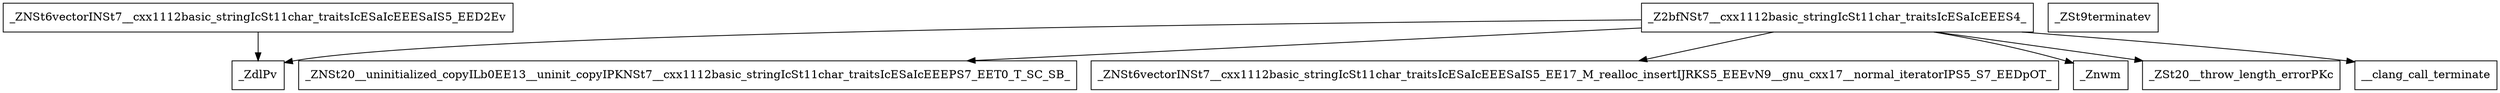digraph CallGraph {
    // Nodes
    node [shape=box];
    _Z2bfNSt7__cxx1112basic_stringIcSt11char_traitsIcESaIcEEES4_ [label="_Z2bfNSt7__cxx1112basic_stringIcSt11char_traitsIcESaIcEEES4_"];
    _ZNSt20__uninitialized_copyILb0EE13__uninit_copyIPKNSt7__cxx1112basic_stringIcSt11char_traitsIcESaIcEEEPS7_EET0_T_SC_SB_ [label="_ZNSt20__uninitialized_copyILb0EE13__uninit_copyIPKNSt7__cxx1112basic_stringIcSt11char_traitsIcESaIcEEEPS7_EET0_T_SC_SB_"];
    _ZNSt6vectorINSt7__cxx1112basic_stringIcSt11char_traitsIcESaIcEEESaIS5_EE17_M_realloc_insertIJRKS5_EEEvN9__gnu_cxx17__normal_iteratorIPS5_S7_EEDpOT_ [label="_ZNSt6vectorINSt7__cxx1112basic_stringIcSt11char_traitsIcESaIcEEESaIS5_EE17_M_realloc_insertIJRKS5_EEEvN9__gnu_cxx17__normal_iteratorIPS5_S7_EEDpOT_"];
    _ZdlPv [label="_ZdlPv"];
    _Znwm [label="_Znwm"];
    _ZSt20__throw_length_errorPKc [label="_ZSt20__throw_length_errorPKc"];
    __clang_call_terminate [label="__clang_call_terminate"];
    _ZNSt6vectorINSt7__cxx1112basic_stringIcSt11char_traitsIcESaIcEEESaIS5_EED2Ev [label="_ZNSt6vectorINSt7__cxx1112basic_stringIcSt11char_traitsIcESaIcEEESaIS5_EED2Ev"];
    _ZSt9terminatev [label="_ZSt9terminatev"];
    _ZSt20__throw_length_errorPKc [label="_ZSt20__throw_length_errorPKc"];

    // Edges
    _Z2bfNSt7__cxx1112basic_stringIcSt11char_traitsIcESaIcEEES4_ -> _ZNSt20__uninitialized_copyILb0EE13__uninit_copyIPKNSt7__cxx1112basic_stringIcSt11char_traitsIcESaIcEEEPS7_EET0_T_SC_SB_;
    _Z2bfNSt7__cxx1112basic_stringIcSt11char_traitsIcESaIcEEES4_ -> _ZNSt6vectorINSt7__cxx1112basic_stringIcSt11char_traitsIcESaIcEEESaIS5_EE17_M_realloc_insertIJRKS5_EEEvN9__gnu_cxx17__normal_iteratorIPS5_S7_EEDpOT_;
    _Z2bfNSt7__cxx1112basic_stringIcSt11char_traitsIcESaIcEEES4_ -> _ZdlPv;
    _Z2bfNSt7__cxx1112basic_stringIcSt11char_traitsIcESaIcEEES4_ -> _Znwm;
    _Z2bfNSt7__cxx1112basic_stringIcSt11char_traitsIcESaIcEEES4_ -> _ZSt20__throw_length_errorPKc;
    _Z2bfNSt7__cxx1112basic_stringIcSt11char_traitsIcESaIcEEES4_ -> __clang_call_terminate;
    _ZNSt6vectorINSt7__cxx1112basic_stringIcSt11char_traitsIcESaIcEEESaIS5_EED2Ev -> _ZdlPv;
}
